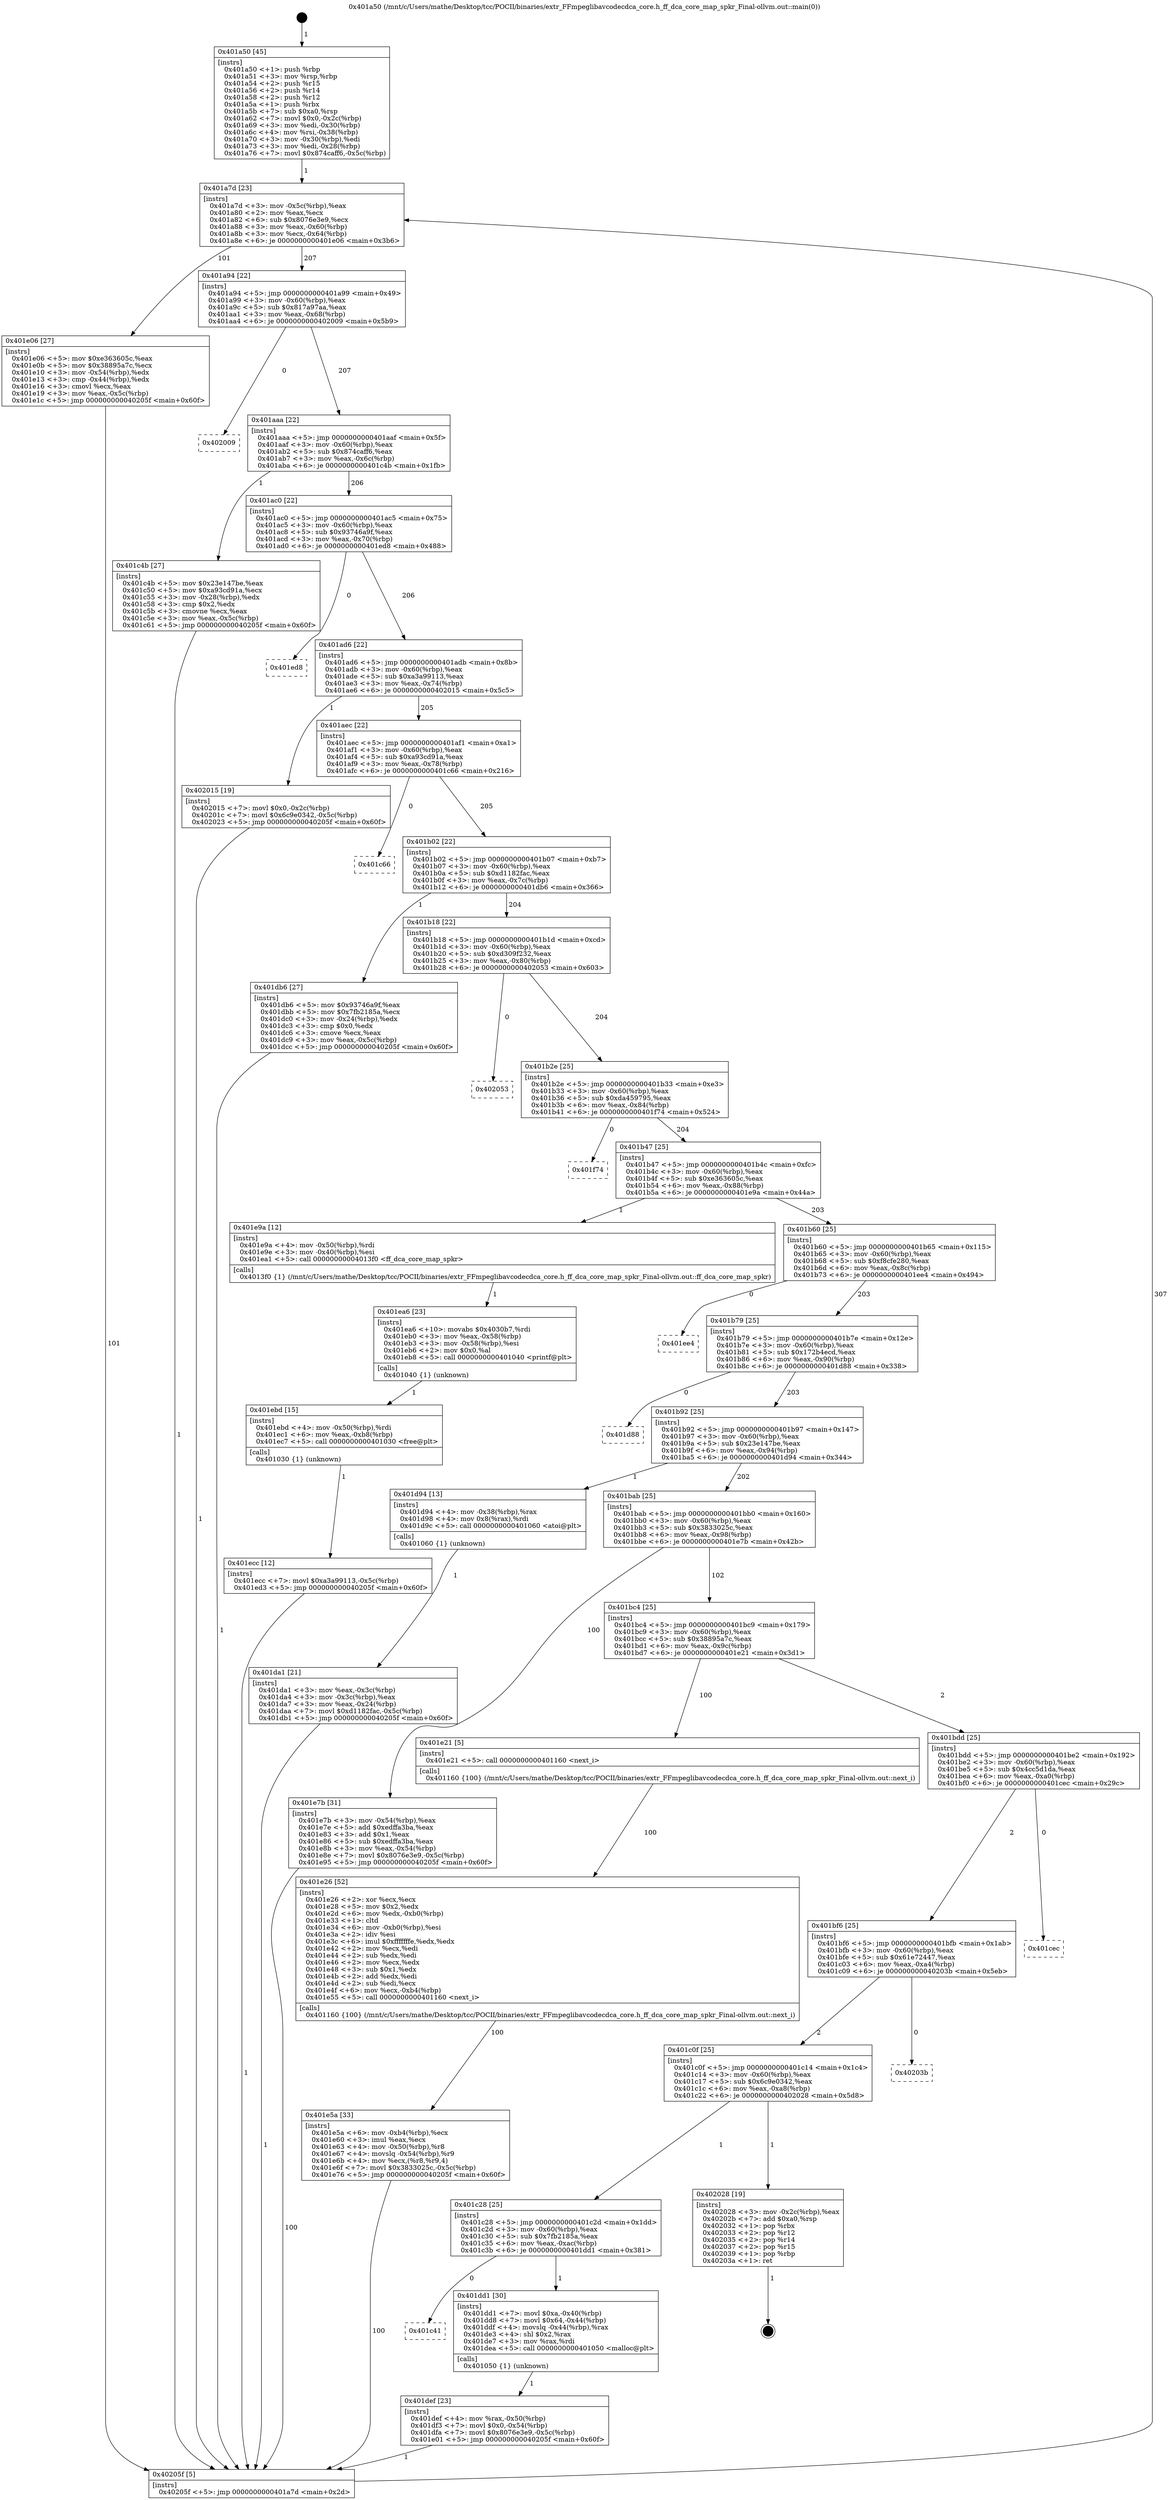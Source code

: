 digraph "0x401a50" {
  label = "0x401a50 (/mnt/c/Users/mathe/Desktop/tcc/POCII/binaries/extr_FFmpeglibavcodecdca_core.h_ff_dca_core_map_spkr_Final-ollvm.out::main(0))"
  labelloc = "t"
  node[shape=record]

  Entry [label="",width=0.3,height=0.3,shape=circle,fillcolor=black,style=filled]
  "0x401a7d" [label="{
     0x401a7d [23]\l
     | [instrs]\l
     &nbsp;&nbsp;0x401a7d \<+3\>: mov -0x5c(%rbp),%eax\l
     &nbsp;&nbsp;0x401a80 \<+2\>: mov %eax,%ecx\l
     &nbsp;&nbsp;0x401a82 \<+6\>: sub $0x8076e3e9,%ecx\l
     &nbsp;&nbsp;0x401a88 \<+3\>: mov %eax,-0x60(%rbp)\l
     &nbsp;&nbsp;0x401a8b \<+3\>: mov %ecx,-0x64(%rbp)\l
     &nbsp;&nbsp;0x401a8e \<+6\>: je 0000000000401e06 \<main+0x3b6\>\l
  }"]
  "0x401e06" [label="{
     0x401e06 [27]\l
     | [instrs]\l
     &nbsp;&nbsp;0x401e06 \<+5\>: mov $0xe363605c,%eax\l
     &nbsp;&nbsp;0x401e0b \<+5\>: mov $0x38895a7c,%ecx\l
     &nbsp;&nbsp;0x401e10 \<+3\>: mov -0x54(%rbp),%edx\l
     &nbsp;&nbsp;0x401e13 \<+3\>: cmp -0x44(%rbp),%edx\l
     &nbsp;&nbsp;0x401e16 \<+3\>: cmovl %ecx,%eax\l
     &nbsp;&nbsp;0x401e19 \<+3\>: mov %eax,-0x5c(%rbp)\l
     &nbsp;&nbsp;0x401e1c \<+5\>: jmp 000000000040205f \<main+0x60f\>\l
  }"]
  "0x401a94" [label="{
     0x401a94 [22]\l
     | [instrs]\l
     &nbsp;&nbsp;0x401a94 \<+5\>: jmp 0000000000401a99 \<main+0x49\>\l
     &nbsp;&nbsp;0x401a99 \<+3\>: mov -0x60(%rbp),%eax\l
     &nbsp;&nbsp;0x401a9c \<+5\>: sub $0x817a97aa,%eax\l
     &nbsp;&nbsp;0x401aa1 \<+3\>: mov %eax,-0x68(%rbp)\l
     &nbsp;&nbsp;0x401aa4 \<+6\>: je 0000000000402009 \<main+0x5b9\>\l
  }"]
  Exit [label="",width=0.3,height=0.3,shape=circle,fillcolor=black,style=filled,peripheries=2]
  "0x402009" [label="{
     0x402009\l
  }", style=dashed]
  "0x401aaa" [label="{
     0x401aaa [22]\l
     | [instrs]\l
     &nbsp;&nbsp;0x401aaa \<+5\>: jmp 0000000000401aaf \<main+0x5f\>\l
     &nbsp;&nbsp;0x401aaf \<+3\>: mov -0x60(%rbp),%eax\l
     &nbsp;&nbsp;0x401ab2 \<+5\>: sub $0x874caff6,%eax\l
     &nbsp;&nbsp;0x401ab7 \<+3\>: mov %eax,-0x6c(%rbp)\l
     &nbsp;&nbsp;0x401aba \<+6\>: je 0000000000401c4b \<main+0x1fb\>\l
  }"]
  "0x401ecc" [label="{
     0x401ecc [12]\l
     | [instrs]\l
     &nbsp;&nbsp;0x401ecc \<+7\>: movl $0xa3a99113,-0x5c(%rbp)\l
     &nbsp;&nbsp;0x401ed3 \<+5\>: jmp 000000000040205f \<main+0x60f\>\l
  }"]
  "0x401c4b" [label="{
     0x401c4b [27]\l
     | [instrs]\l
     &nbsp;&nbsp;0x401c4b \<+5\>: mov $0x23e147be,%eax\l
     &nbsp;&nbsp;0x401c50 \<+5\>: mov $0xa93cd91a,%ecx\l
     &nbsp;&nbsp;0x401c55 \<+3\>: mov -0x28(%rbp),%edx\l
     &nbsp;&nbsp;0x401c58 \<+3\>: cmp $0x2,%edx\l
     &nbsp;&nbsp;0x401c5b \<+3\>: cmovne %ecx,%eax\l
     &nbsp;&nbsp;0x401c5e \<+3\>: mov %eax,-0x5c(%rbp)\l
     &nbsp;&nbsp;0x401c61 \<+5\>: jmp 000000000040205f \<main+0x60f\>\l
  }"]
  "0x401ac0" [label="{
     0x401ac0 [22]\l
     | [instrs]\l
     &nbsp;&nbsp;0x401ac0 \<+5\>: jmp 0000000000401ac5 \<main+0x75\>\l
     &nbsp;&nbsp;0x401ac5 \<+3\>: mov -0x60(%rbp),%eax\l
     &nbsp;&nbsp;0x401ac8 \<+5\>: sub $0x93746a9f,%eax\l
     &nbsp;&nbsp;0x401acd \<+3\>: mov %eax,-0x70(%rbp)\l
     &nbsp;&nbsp;0x401ad0 \<+6\>: je 0000000000401ed8 \<main+0x488\>\l
  }"]
  "0x40205f" [label="{
     0x40205f [5]\l
     | [instrs]\l
     &nbsp;&nbsp;0x40205f \<+5\>: jmp 0000000000401a7d \<main+0x2d\>\l
  }"]
  "0x401a50" [label="{
     0x401a50 [45]\l
     | [instrs]\l
     &nbsp;&nbsp;0x401a50 \<+1\>: push %rbp\l
     &nbsp;&nbsp;0x401a51 \<+3\>: mov %rsp,%rbp\l
     &nbsp;&nbsp;0x401a54 \<+2\>: push %r15\l
     &nbsp;&nbsp;0x401a56 \<+2\>: push %r14\l
     &nbsp;&nbsp;0x401a58 \<+2\>: push %r12\l
     &nbsp;&nbsp;0x401a5a \<+1\>: push %rbx\l
     &nbsp;&nbsp;0x401a5b \<+7\>: sub $0xa0,%rsp\l
     &nbsp;&nbsp;0x401a62 \<+7\>: movl $0x0,-0x2c(%rbp)\l
     &nbsp;&nbsp;0x401a69 \<+3\>: mov %edi,-0x30(%rbp)\l
     &nbsp;&nbsp;0x401a6c \<+4\>: mov %rsi,-0x38(%rbp)\l
     &nbsp;&nbsp;0x401a70 \<+3\>: mov -0x30(%rbp),%edi\l
     &nbsp;&nbsp;0x401a73 \<+3\>: mov %edi,-0x28(%rbp)\l
     &nbsp;&nbsp;0x401a76 \<+7\>: movl $0x874caff6,-0x5c(%rbp)\l
  }"]
  "0x401ebd" [label="{
     0x401ebd [15]\l
     | [instrs]\l
     &nbsp;&nbsp;0x401ebd \<+4\>: mov -0x50(%rbp),%rdi\l
     &nbsp;&nbsp;0x401ec1 \<+6\>: mov %eax,-0xb8(%rbp)\l
     &nbsp;&nbsp;0x401ec7 \<+5\>: call 0000000000401030 \<free@plt\>\l
     | [calls]\l
     &nbsp;&nbsp;0x401030 \{1\} (unknown)\l
  }"]
  "0x401ed8" [label="{
     0x401ed8\l
  }", style=dashed]
  "0x401ad6" [label="{
     0x401ad6 [22]\l
     | [instrs]\l
     &nbsp;&nbsp;0x401ad6 \<+5\>: jmp 0000000000401adb \<main+0x8b\>\l
     &nbsp;&nbsp;0x401adb \<+3\>: mov -0x60(%rbp),%eax\l
     &nbsp;&nbsp;0x401ade \<+5\>: sub $0xa3a99113,%eax\l
     &nbsp;&nbsp;0x401ae3 \<+3\>: mov %eax,-0x74(%rbp)\l
     &nbsp;&nbsp;0x401ae6 \<+6\>: je 0000000000402015 \<main+0x5c5\>\l
  }"]
  "0x401ea6" [label="{
     0x401ea6 [23]\l
     | [instrs]\l
     &nbsp;&nbsp;0x401ea6 \<+10\>: movabs $0x4030b7,%rdi\l
     &nbsp;&nbsp;0x401eb0 \<+3\>: mov %eax,-0x58(%rbp)\l
     &nbsp;&nbsp;0x401eb3 \<+3\>: mov -0x58(%rbp),%esi\l
     &nbsp;&nbsp;0x401eb6 \<+2\>: mov $0x0,%al\l
     &nbsp;&nbsp;0x401eb8 \<+5\>: call 0000000000401040 \<printf@plt\>\l
     | [calls]\l
     &nbsp;&nbsp;0x401040 \{1\} (unknown)\l
  }"]
  "0x402015" [label="{
     0x402015 [19]\l
     | [instrs]\l
     &nbsp;&nbsp;0x402015 \<+7\>: movl $0x0,-0x2c(%rbp)\l
     &nbsp;&nbsp;0x40201c \<+7\>: movl $0x6c9e0342,-0x5c(%rbp)\l
     &nbsp;&nbsp;0x402023 \<+5\>: jmp 000000000040205f \<main+0x60f\>\l
  }"]
  "0x401aec" [label="{
     0x401aec [22]\l
     | [instrs]\l
     &nbsp;&nbsp;0x401aec \<+5\>: jmp 0000000000401af1 \<main+0xa1\>\l
     &nbsp;&nbsp;0x401af1 \<+3\>: mov -0x60(%rbp),%eax\l
     &nbsp;&nbsp;0x401af4 \<+5\>: sub $0xa93cd91a,%eax\l
     &nbsp;&nbsp;0x401af9 \<+3\>: mov %eax,-0x78(%rbp)\l
     &nbsp;&nbsp;0x401afc \<+6\>: je 0000000000401c66 \<main+0x216\>\l
  }"]
  "0x401e5a" [label="{
     0x401e5a [33]\l
     | [instrs]\l
     &nbsp;&nbsp;0x401e5a \<+6\>: mov -0xb4(%rbp),%ecx\l
     &nbsp;&nbsp;0x401e60 \<+3\>: imul %eax,%ecx\l
     &nbsp;&nbsp;0x401e63 \<+4\>: mov -0x50(%rbp),%r8\l
     &nbsp;&nbsp;0x401e67 \<+4\>: movslq -0x54(%rbp),%r9\l
     &nbsp;&nbsp;0x401e6b \<+4\>: mov %ecx,(%r8,%r9,4)\l
     &nbsp;&nbsp;0x401e6f \<+7\>: movl $0x3833025c,-0x5c(%rbp)\l
     &nbsp;&nbsp;0x401e76 \<+5\>: jmp 000000000040205f \<main+0x60f\>\l
  }"]
  "0x401c66" [label="{
     0x401c66\l
  }", style=dashed]
  "0x401b02" [label="{
     0x401b02 [22]\l
     | [instrs]\l
     &nbsp;&nbsp;0x401b02 \<+5\>: jmp 0000000000401b07 \<main+0xb7\>\l
     &nbsp;&nbsp;0x401b07 \<+3\>: mov -0x60(%rbp),%eax\l
     &nbsp;&nbsp;0x401b0a \<+5\>: sub $0xd1182fac,%eax\l
     &nbsp;&nbsp;0x401b0f \<+3\>: mov %eax,-0x7c(%rbp)\l
     &nbsp;&nbsp;0x401b12 \<+6\>: je 0000000000401db6 \<main+0x366\>\l
  }"]
  "0x401e26" [label="{
     0x401e26 [52]\l
     | [instrs]\l
     &nbsp;&nbsp;0x401e26 \<+2\>: xor %ecx,%ecx\l
     &nbsp;&nbsp;0x401e28 \<+5\>: mov $0x2,%edx\l
     &nbsp;&nbsp;0x401e2d \<+6\>: mov %edx,-0xb0(%rbp)\l
     &nbsp;&nbsp;0x401e33 \<+1\>: cltd\l
     &nbsp;&nbsp;0x401e34 \<+6\>: mov -0xb0(%rbp),%esi\l
     &nbsp;&nbsp;0x401e3a \<+2\>: idiv %esi\l
     &nbsp;&nbsp;0x401e3c \<+6\>: imul $0xfffffffe,%edx,%edx\l
     &nbsp;&nbsp;0x401e42 \<+2\>: mov %ecx,%edi\l
     &nbsp;&nbsp;0x401e44 \<+2\>: sub %edx,%edi\l
     &nbsp;&nbsp;0x401e46 \<+2\>: mov %ecx,%edx\l
     &nbsp;&nbsp;0x401e48 \<+3\>: sub $0x1,%edx\l
     &nbsp;&nbsp;0x401e4b \<+2\>: add %edx,%edi\l
     &nbsp;&nbsp;0x401e4d \<+2\>: sub %edi,%ecx\l
     &nbsp;&nbsp;0x401e4f \<+6\>: mov %ecx,-0xb4(%rbp)\l
     &nbsp;&nbsp;0x401e55 \<+5\>: call 0000000000401160 \<next_i\>\l
     | [calls]\l
     &nbsp;&nbsp;0x401160 \{100\} (/mnt/c/Users/mathe/Desktop/tcc/POCII/binaries/extr_FFmpeglibavcodecdca_core.h_ff_dca_core_map_spkr_Final-ollvm.out::next_i)\l
  }"]
  "0x401db6" [label="{
     0x401db6 [27]\l
     | [instrs]\l
     &nbsp;&nbsp;0x401db6 \<+5\>: mov $0x93746a9f,%eax\l
     &nbsp;&nbsp;0x401dbb \<+5\>: mov $0x7fb2185a,%ecx\l
     &nbsp;&nbsp;0x401dc0 \<+3\>: mov -0x24(%rbp),%edx\l
     &nbsp;&nbsp;0x401dc3 \<+3\>: cmp $0x0,%edx\l
     &nbsp;&nbsp;0x401dc6 \<+3\>: cmove %ecx,%eax\l
     &nbsp;&nbsp;0x401dc9 \<+3\>: mov %eax,-0x5c(%rbp)\l
     &nbsp;&nbsp;0x401dcc \<+5\>: jmp 000000000040205f \<main+0x60f\>\l
  }"]
  "0x401b18" [label="{
     0x401b18 [22]\l
     | [instrs]\l
     &nbsp;&nbsp;0x401b18 \<+5\>: jmp 0000000000401b1d \<main+0xcd\>\l
     &nbsp;&nbsp;0x401b1d \<+3\>: mov -0x60(%rbp),%eax\l
     &nbsp;&nbsp;0x401b20 \<+5\>: sub $0xd309f232,%eax\l
     &nbsp;&nbsp;0x401b25 \<+3\>: mov %eax,-0x80(%rbp)\l
     &nbsp;&nbsp;0x401b28 \<+6\>: je 0000000000402053 \<main+0x603\>\l
  }"]
  "0x401def" [label="{
     0x401def [23]\l
     | [instrs]\l
     &nbsp;&nbsp;0x401def \<+4\>: mov %rax,-0x50(%rbp)\l
     &nbsp;&nbsp;0x401df3 \<+7\>: movl $0x0,-0x54(%rbp)\l
     &nbsp;&nbsp;0x401dfa \<+7\>: movl $0x8076e3e9,-0x5c(%rbp)\l
     &nbsp;&nbsp;0x401e01 \<+5\>: jmp 000000000040205f \<main+0x60f\>\l
  }"]
  "0x402053" [label="{
     0x402053\l
  }", style=dashed]
  "0x401b2e" [label="{
     0x401b2e [25]\l
     | [instrs]\l
     &nbsp;&nbsp;0x401b2e \<+5\>: jmp 0000000000401b33 \<main+0xe3\>\l
     &nbsp;&nbsp;0x401b33 \<+3\>: mov -0x60(%rbp),%eax\l
     &nbsp;&nbsp;0x401b36 \<+5\>: sub $0xda459795,%eax\l
     &nbsp;&nbsp;0x401b3b \<+6\>: mov %eax,-0x84(%rbp)\l
     &nbsp;&nbsp;0x401b41 \<+6\>: je 0000000000401f74 \<main+0x524\>\l
  }"]
  "0x401c41" [label="{
     0x401c41\l
  }", style=dashed]
  "0x401f74" [label="{
     0x401f74\l
  }", style=dashed]
  "0x401b47" [label="{
     0x401b47 [25]\l
     | [instrs]\l
     &nbsp;&nbsp;0x401b47 \<+5\>: jmp 0000000000401b4c \<main+0xfc\>\l
     &nbsp;&nbsp;0x401b4c \<+3\>: mov -0x60(%rbp),%eax\l
     &nbsp;&nbsp;0x401b4f \<+5\>: sub $0xe363605c,%eax\l
     &nbsp;&nbsp;0x401b54 \<+6\>: mov %eax,-0x88(%rbp)\l
     &nbsp;&nbsp;0x401b5a \<+6\>: je 0000000000401e9a \<main+0x44a\>\l
  }"]
  "0x401dd1" [label="{
     0x401dd1 [30]\l
     | [instrs]\l
     &nbsp;&nbsp;0x401dd1 \<+7\>: movl $0xa,-0x40(%rbp)\l
     &nbsp;&nbsp;0x401dd8 \<+7\>: movl $0x64,-0x44(%rbp)\l
     &nbsp;&nbsp;0x401ddf \<+4\>: movslq -0x44(%rbp),%rax\l
     &nbsp;&nbsp;0x401de3 \<+4\>: shl $0x2,%rax\l
     &nbsp;&nbsp;0x401de7 \<+3\>: mov %rax,%rdi\l
     &nbsp;&nbsp;0x401dea \<+5\>: call 0000000000401050 \<malloc@plt\>\l
     | [calls]\l
     &nbsp;&nbsp;0x401050 \{1\} (unknown)\l
  }"]
  "0x401e9a" [label="{
     0x401e9a [12]\l
     | [instrs]\l
     &nbsp;&nbsp;0x401e9a \<+4\>: mov -0x50(%rbp),%rdi\l
     &nbsp;&nbsp;0x401e9e \<+3\>: mov -0x40(%rbp),%esi\l
     &nbsp;&nbsp;0x401ea1 \<+5\>: call 00000000004013f0 \<ff_dca_core_map_spkr\>\l
     | [calls]\l
     &nbsp;&nbsp;0x4013f0 \{1\} (/mnt/c/Users/mathe/Desktop/tcc/POCII/binaries/extr_FFmpeglibavcodecdca_core.h_ff_dca_core_map_spkr_Final-ollvm.out::ff_dca_core_map_spkr)\l
  }"]
  "0x401b60" [label="{
     0x401b60 [25]\l
     | [instrs]\l
     &nbsp;&nbsp;0x401b60 \<+5\>: jmp 0000000000401b65 \<main+0x115\>\l
     &nbsp;&nbsp;0x401b65 \<+3\>: mov -0x60(%rbp),%eax\l
     &nbsp;&nbsp;0x401b68 \<+5\>: sub $0xf8cfe280,%eax\l
     &nbsp;&nbsp;0x401b6d \<+6\>: mov %eax,-0x8c(%rbp)\l
     &nbsp;&nbsp;0x401b73 \<+6\>: je 0000000000401ee4 \<main+0x494\>\l
  }"]
  "0x401c28" [label="{
     0x401c28 [25]\l
     | [instrs]\l
     &nbsp;&nbsp;0x401c28 \<+5\>: jmp 0000000000401c2d \<main+0x1dd\>\l
     &nbsp;&nbsp;0x401c2d \<+3\>: mov -0x60(%rbp),%eax\l
     &nbsp;&nbsp;0x401c30 \<+5\>: sub $0x7fb2185a,%eax\l
     &nbsp;&nbsp;0x401c35 \<+6\>: mov %eax,-0xac(%rbp)\l
     &nbsp;&nbsp;0x401c3b \<+6\>: je 0000000000401dd1 \<main+0x381\>\l
  }"]
  "0x401ee4" [label="{
     0x401ee4\l
  }", style=dashed]
  "0x401b79" [label="{
     0x401b79 [25]\l
     | [instrs]\l
     &nbsp;&nbsp;0x401b79 \<+5\>: jmp 0000000000401b7e \<main+0x12e\>\l
     &nbsp;&nbsp;0x401b7e \<+3\>: mov -0x60(%rbp),%eax\l
     &nbsp;&nbsp;0x401b81 \<+5\>: sub $0x172b4ecd,%eax\l
     &nbsp;&nbsp;0x401b86 \<+6\>: mov %eax,-0x90(%rbp)\l
     &nbsp;&nbsp;0x401b8c \<+6\>: je 0000000000401d88 \<main+0x338\>\l
  }"]
  "0x402028" [label="{
     0x402028 [19]\l
     | [instrs]\l
     &nbsp;&nbsp;0x402028 \<+3\>: mov -0x2c(%rbp),%eax\l
     &nbsp;&nbsp;0x40202b \<+7\>: add $0xa0,%rsp\l
     &nbsp;&nbsp;0x402032 \<+1\>: pop %rbx\l
     &nbsp;&nbsp;0x402033 \<+2\>: pop %r12\l
     &nbsp;&nbsp;0x402035 \<+2\>: pop %r14\l
     &nbsp;&nbsp;0x402037 \<+2\>: pop %r15\l
     &nbsp;&nbsp;0x402039 \<+1\>: pop %rbp\l
     &nbsp;&nbsp;0x40203a \<+1\>: ret\l
  }"]
  "0x401d88" [label="{
     0x401d88\l
  }", style=dashed]
  "0x401b92" [label="{
     0x401b92 [25]\l
     | [instrs]\l
     &nbsp;&nbsp;0x401b92 \<+5\>: jmp 0000000000401b97 \<main+0x147\>\l
     &nbsp;&nbsp;0x401b97 \<+3\>: mov -0x60(%rbp),%eax\l
     &nbsp;&nbsp;0x401b9a \<+5\>: sub $0x23e147be,%eax\l
     &nbsp;&nbsp;0x401b9f \<+6\>: mov %eax,-0x94(%rbp)\l
     &nbsp;&nbsp;0x401ba5 \<+6\>: je 0000000000401d94 \<main+0x344\>\l
  }"]
  "0x401c0f" [label="{
     0x401c0f [25]\l
     | [instrs]\l
     &nbsp;&nbsp;0x401c0f \<+5\>: jmp 0000000000401c14 \<main+0x1c4\>\l
     &nbsp;&nbsp;0x401c14 \<+3\>: mov -0x60(%rbp),%eax\l
     &nbsp;&nbsp;0x401c17 \<+5\>: sub $0x6c9e0342,%eax\l
     &nbsp;&nbsp;0x401c1c \<+6\>: mov %eax,-0xa8(%rbp)\l
     &nbsp;&nbsp;0x401c22 \<+6\>: je 0000000000402028 \<main+0x5d8\>\l
  }"]
  "0x401d94" [label="{
     0x401d94 [13]\l
     | [instrs]\l
     &nbsp;&nbsp;0x401d94 \<+4\>: mov -0x38(%rbp),%rax\l
     &nbsp;&nbsp;0x401d98 \<+4\>: mov 0x8(%rax),%rdi\l
     &nbsp;&nbsp;0x401d9c \<+5\>: call 0000000000401060 \<atoi@plt\>\l
     | [calls]\l
     &nbsp;&nbsp;0x401060 \{1\} (unknown)\l
  }"]
  "0x401bab" [label="{
     0x401bab [25]\l
     | [instrs]\l
     &nbsp;&nbsp;0x401bab \<+5\>: jmp 0000000000401bb0 \<main+0x160\>\l
     &nbsp;&nbsp;0x401bb0 \<+3\>: mov -0x60(%rbp),%eax\l
     &nbsp;&nbsp;0x401bb3 \<+5\>: sub $0x3833025c,%eax\l
     &nbsp;&nbsp;0x401bb8 \<+6\>: mov %eax,-0x98(%rbp)\l
     &nbsp;&nbsp;0x401bbe \<+6\>: je 0000000000401e7b \<main+0x42b\>\l
  }"]
  "0x401da1" [label="{
     0x401da1 [21]\l
     | [instrs]\l
     &nbsp;&nbsp;0x401da1 \<+3\>: mov %eax,-0x3c(%rbp)\l
     &nbsp;&nbsp;0x401da4 \<+3\>: mov -0x3c(%rbp),%eax\l
     &nbsp;&nbsp;0x401da7 \<+3\>: mov %eax,-0x24(%rbp)\l
     &nbsp;&nbsp;0x401daa \<+7\>: movl $0xd1182fac,-0x5c(%rbp)\l
     &nbsp;&nbsp;0x401db1 \<+5\>: jmp 000000000040205f \<main+0x60f\>\l
  }"]
  "0x40203b" [label="{
     0x40203b\l
  }", style=dashed]
  "0x401e7b" [label="{
     0x401e7b [31]\l
     | [instrs]\l
     &nbsp;&nbsp;0x401e7b \<+3\>: mov -0x54(%rbp),%eax\l
     &nbsp;&nbsp;0x401e7e \<+5\>: add $0xedffa3ba,%eax\l
     &nbsp;&nbsp;0x401e83 \<+3\>: add $0x1,%eax\l
     &nbsp;&nbsp;0x401e86 \<+5\>: sub $0xedffa3ba,%eax\l
     &nbsp;&nbsp;0x401e8b \<+3\>: mov %eax,-0x54(%rbp)\l
     &nbsp;&nbsp;0x401e8e \<+7\>: movl $0x8076e3e9,-0x5c(%rbp)\l
     &nbsp;&nbsp;0x401e95 \<+5\>: jmp 000000000040205f \<main+0x60f\>\l
  }"]
  "0x401bc4" [label="{
     0x401bc4 [25]\l
     | [instrs]\l
     &nbsp;&nbsp;0x401bc4 \<+5\>: jmp 0000000000401bc9 \<main+0x179\>\l
     &nbsp;&nbsp;0x401bc9 \<+3\>: mov -0x60(%rbp),%eax\l
     &nbsp;&nbsp;0x401bcc \<+5\>: sub $0x38895a7c,%eax\l
     &nbsp;&nbsp;0x401bd1 \<+6\>: mov %eax,-0x9c(%rbp)\l
     &nbsp;&nbsp;0x401bd7 \<+6\>: je 0000000000401e21 \<main+0x3d1\>\l
  }"]
  "0x401bf6" [label="{
     0x401bf6 [25]\l
     | [instrs]\l
     &nbsp;&nbsp;0x401bf6 \<+5\>: jmp 0000000000401bfb \<main+0x1ab\>\l
     &nbsp;&nbsp;0x401bfb \<+3\>: mov -0x60(%rbp),%eax\l
     &nbsp;&nbsp;0x401bfe \<+5\>: sub $0x61e72447,%eax\l
     &nbsp;&nbsp;0x401c03 \<+6\>: mov %eax,-0xa4(%rbp)\l
     &nbsp;&nbsp;0x401c09 \<+6\>: je 000000000040203b \<main+0x5eb\>\l
  }"]
  "0x401e21" [label="{
     0x401e21 [5]\l
     | [instrs]\l
     &nbsp;&nbsp;0x401e21 \<+5\>: call 0000000000401160 \<next_i\>\l
     | [calls]\l
     &nbsp;&nbsp;0x401160 \{100\} (/mnt/c/Users/mathe/Desktop/tcc/POCII/binaries/extr_FFmpeglibavcodecdca_core.h_ff_dca_core_map_spkr_Final-ollvm.out::next_i)\l
  }"]
  "0x401bdd" [label="{
     0x401bdd [25]\l
     | [instrs]\l
     &nbsp;&nbsp;0x401bdd \<+5\>: jmp 0000000000401be2 \<main+0x192\>\l
     &nbsp;&nbsp;0x401be2 \<+3\>: mov -0x60(%rbp),%eax\l
     &nbsp;&nbsp;0x401be5 \<+5\>: sub $0x4cc5d1da,%eax\l
     &nbsp;&nbsp;0x401bea \<+6\>: mov %eax,-0xa0(%rbp)\l
     &nbsp;&nbsp;0x401bf0 \<+6\>: je 0000000000401cec \<main+0x29c\>\l
  }"]
  "0x401cec" [label="{
     0x401cec\l
  }", style=dashed]
  Entry -> "0x401a50" [label=" 1"]
  "0x401a7d" -> "0x401e06" [label=" 101"]
  "0x401a7d" -> "0x401a94" [label=" 207"]
  "0x402028" -> Exit [label=" 1"]
  "0x401a94" -> "0x402009" [label=" 0"]
  "0x401a94" -> "0x401aaa" [label=" 207"]
  "0x402015" -> "0x40205f" [label=" 1"]
  "0x401aaa" -> "0x401c4b" [label=" 1"]
  "0x401aaa" -> "0x401ac0" [label=" 206"]
  "0x401c4b" -> "0x40205f" [label=" 1"]
  "0x401a50" -> "0x401a7d" [label=" 1"]
  "0x40205f" -> "0x401a7d" [label=" 307"]
  "0x401ecc" -> "0x40205f" [label=" 1"]
  "0x401ac0" -> "0x401ed8" [label=" 0"]
  "0x401ac0" -> "0x401ad6" [label=" 206"]
  "0x401ebd" -> "0x401ecc" [label=" 1"]
  "0x401ad6" -> "0x402015" [label=" 1"]
  "0x401ad6" -> "0x401aec" [label=" 205"]
  "0x401ea6" -> "0x401ebd" [label=" 1"]
  "0x401aec" -> "0x401c66" [label=" 0"]
  "0x401aec" -> "0x401b02" [label=" 205"]
  "0x401e9a" -> "0x401ea6" [label=" 1"]
  "0x401b02" -> "0x401db6" [label=" 1"]
  "0x401b02" -> "0x401b18" [label=" 204"]
  "0x401e7b" -> "0x40205f" [label=" 100"]
  "0x401b18" -> "0x402053" [label=" 0"]
  "0x401b18" -> "0x401b2e" [label=" 204"]
  "0x401e5a" -> "0x40205f" [label=" 100"]
  "0x401b2e" -> "0x401f74" [label=" 0"]
  "0x401b2e" -> "0x401b47" [label=" 204"]
  "0x401e26" -> "0x401e5a" [label=" 100"]
  "0x401b47" -> "0x401e9a" [label=" 1"]
  "0x401b47" -> "0x401b60" [label=" 203"]
  "0x401e21" -> "0x401e26" [label=" 100"]
  "0x401b60" -> "0x401ee4" [label=" 0"]
  "0x401b60" -> "0x401b79" [label=" 203"]
  "0x401def" -> "0x40205f" [label=" 1"]
  "0x401b79" -> "0x401d88" [label=" 0"]
  "0x401b79" -> "0x401b92" [label=" 203"]
  "0x401dd1" -> "0x401def" [label=" 1"]
  "0x401b92" -> "0x401d94" [label=" 1"]
  "0x401b92" -> "0x401bab" [label=" 202"]
  "0x401d94" -> "0x401da1" [label=" 1"]
  "0x401da1" -> "0x40205f" [label=" 1"]
  "0x401db6" -> "0x40205f" [label=" 1"]
  "0x401c28" -> "0x401dd1" [label=" 1"]
  "0x401bab" -> "0x401e7b" [label=" 100"]
  "0x401bab" -> "0x401bc4" [label=" 102"]
  "0x401e06" -> "0x40205f" [label=" 101"]
  "0x401bc4" -> "0x401e21" [label=" 100"]
  "0x401bc4" -> "0x401bdd" [label=" 2"]
  "0x401c0f" -> "0x402028" [label=" 1"]
  "0x401bdd" -> "0x401cec" [label=" 0"]
  "0x401bdd" -> "0x401bf6" [label=" 2"]
  "0x401c0f" -> "0x401c28" [label=" 1"]
  "0x401bf6" -> "0x40203b" [label=" 0"]
  "0x401bf6" -> "0x401c0f" [label=" 2"]
  "0x401c28" -> "0x401c41" [label=" 0"]
}
